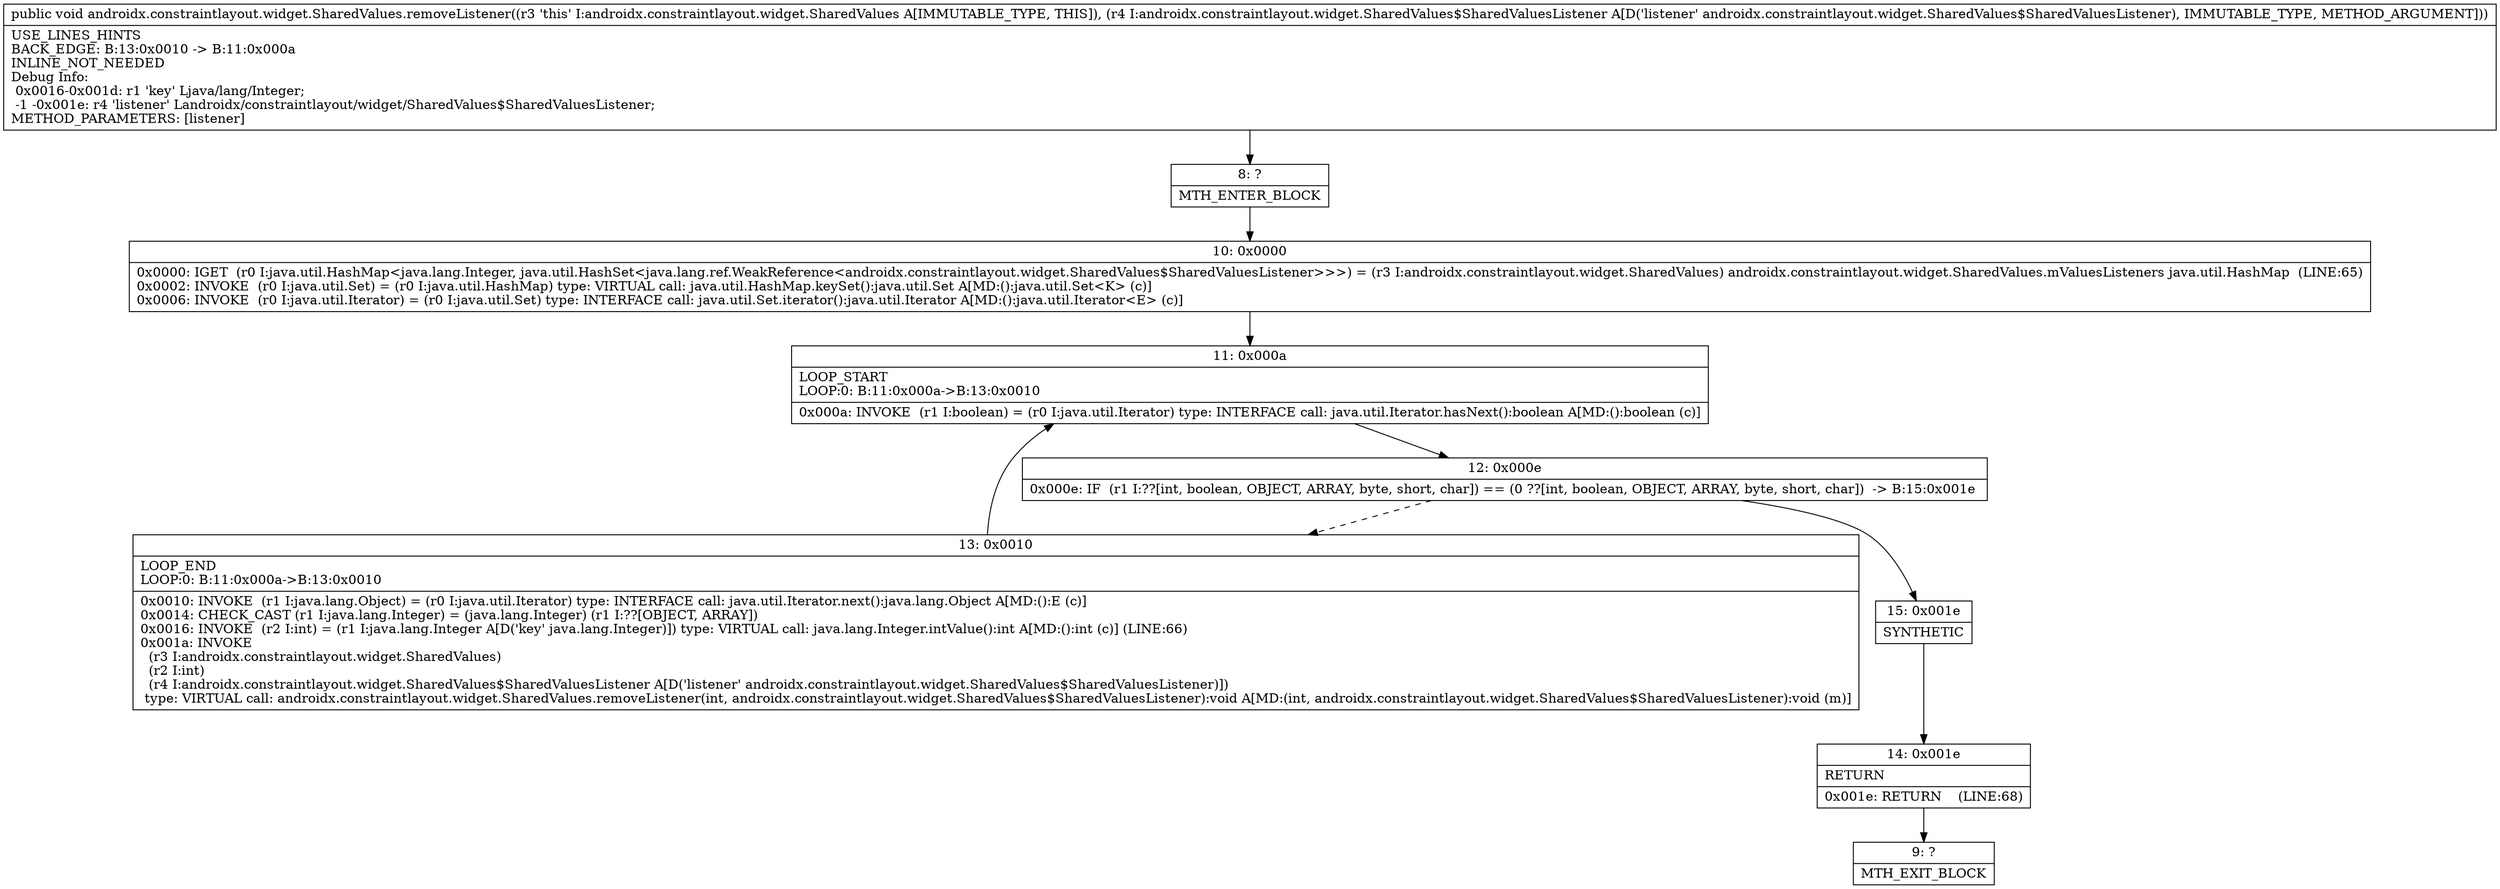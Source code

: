 digraph "CFG forandroidx.constraintlayout.widget.SharedValues.removeListener(Landroidx\/constraintlayout\/widget\/SharedValues$SharedValuesListener;)V" {
Node_8 [shape=record,label="{8\:\ ?|MTH_ENTER_BLOCK\l}"];
Node_10 [shape=record,label="{10\:\ 0x0000|0x0000: IGET  (r0 I:java.util.HashMap\<java.lang.Integer, java.util.HashSet\<java.lang.ref.WeakReference\<androidx.constraintlayout.widget.SharedValues$SharedValuesListener\>\>\>) = (r3 I:androidx.constraintlayout.widget.SharedValues) androidx.constraintlayout.widget.SharedValues.mValuesListeners java.util.HashMap  (LINE:65)\l0x0002: INVOKE  (r0 I:java.util.Set) = (r0 I:java.util.HashMap) type: VIRTUAL call: java.util.HashMap.keySet():java.util.Set A[MD:():java.util.Set\<K\> (c)]\l0x0006: INVOKE  (r0 I:java.util.Iterator) = (r0 I:java.util.Set) type: INTERFACE call: java.util.Set.iterator():java.util.Iterator A[MD:():java.util.Iterator\<E\> (c)]\l}"];
Node_11 [shape=record,label="{11\:\ 0x000a|LOOP_START\lLOOP:0: B:11:0x000a\-\>B:13:0x0010\l|0x000a: INVOKE  (r1 I:boolean) = (r0 I:java.util.Iterator) type: INTERFACE call: java.util.Iterator.hasNext():boolean A[MD:():boolean (c)]\l}"];
Node_12 [shape=record,label="{12\:\ 0x000e|0x000e: IF  (r1 I:??[int, boolean, OBJECT, ARRAY, byte, short, char]) == (0 ??[int, boolean, OBJECT, ARRAY, byte, short, char])  \-\> B:15:0x001e \l}"];
Node_13 [shape=record,label="{13\:\ 0x0010|LOOP_END\lLOOP:0: B:11:0x000a\-\>B:13:0x0010\l|0x0010: INVOKE  (r1 I:java.lang.Object) = (r0 I:java.util.Iterator) type: INTERFACE call: java.util.Iterator.next():java.lang.Object A[MD:():E (c)]\l0x0014: CHECK_CAST (r1 I:java.lang.Integer) = (java.lang.Integer) (r1 I:??[OBJECT, ARRAY]) \l0x0016: INVOKE  (r2 I:int) = (r1 I:java.lang.Integer A[D('key' java.lang.Integer)]) type: VIRTUAL call: java.lang.Integer.intValue():int A[MD:():int (c)] (LINE:66)\l0x001a: INVOKE  \l  (r3 I:androidx.constraintlayout.widget.SharedValues)\l  (r2 I:int)\l  (r4 I:androidx.constraintlayout.widget.SharedValues$SharedValuesListener A[D('listener' androidx.constraintlayout.widget.SharedValues$SharedValuesListener)])\l type: VIRTUAL call: androidx.constraintlayout.widget.SharedValues.removeListener(int, androidx.constraintlayout.widget.SharedValues$SharedValuesListener):void A[MD:(int, androidx.constraintlayout.widget.SharedValues$SharedValuesListener):void (m)]\l}"];
Node_15 [shape=record,label="{15\:\ 0x001e|SYNTHETIC\l}"];
Node_14 [shape=record,label="{14\:\ 0x001e|RETURN\l|0x001e: RETURN    (LINE:68)\l}"];
Node_9 [shape=record,label="{9\:\ ?|MTH_EXIT_BLOCK\l}"];
MethodNode[shape=record,label="{public void androidx.constraintlayout.widget.SharedValues.removeListener((r3 'this' I:androidx.constraintlayout.widget.SharedValues A[IMMUTABLE_TYPE, THIS]), (r4 I:androidx.constraintlayout.widget.SharedValues$SharedValuesListener A[D('listener' androidx.constraintlayout.widget.SharedValues$SharedValuesListener), IMMUTABLE_TYPE, METHOD_ARGUMENT]))  | USE_LINES_HINTS\lBACK_EDGE: B:13:0x0010 \-\> B:11:0x000a\lINLINE_NOT_NEEDED\lDebug Info:\l  0x0016\-0x001d: r1 'key' Ljava\/lang\/Integer;\l  \-1 \-0x001e: r4 'listener' Landroidx\/constraintlayout\/widget\/SharedValues$SharedValuesListener;\lMETHOD_PARAMETERS: [listener]\l}"];
MethodNode -> Node_8;Node_8 -> Node_10;
Node_10 -> Node_11;
Node_11 -> Node_12;
Node_12 -> Node_13[style=dashed];
Node_12 -> Node_15;
Node_13 -> Node_11;
Node_15 -> Node_14;
Node_14 -> Node_9;
}

